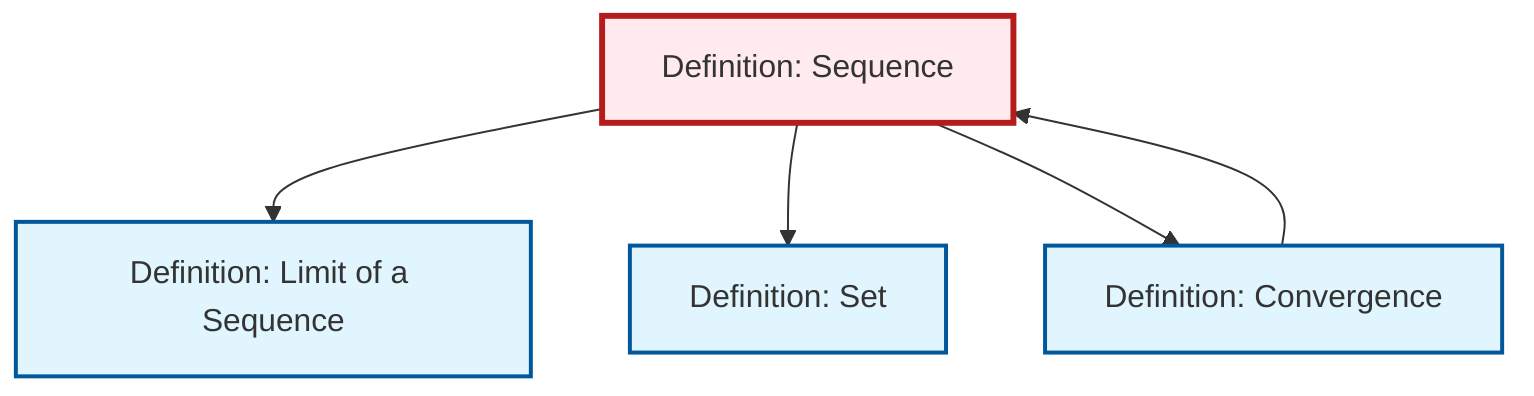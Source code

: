 graph TD
    classDef definition fill:#e1f5fe,stroke:#01579b,stroke-width:2px
    classDef theorem fill:#f3e5f5,stroke:#4a148c,stroke-width:2px
    classDef axiom fill:#fff3e0,stroke:#e65100,stroke-width:2px
    classDef example fill:#e8f5e9,stroke:#1b5e20,stroke-width:2px
    classDef current fill:#ffebee,stroke:#b71c1c,stroke-width:3px
    def-limit["Definition: Limit of a Sequence"]:::definition
    def-sequence["Definition: Sequence"]:::definition
    def-convergence["Definition: Convergence"]:::definition
    def-set["Definition: Set"]:::definition
    def-sequence --> def-limit
    def-convergence --> def-sequence
    def-sequence --> def-set
    def-sequence --> def-convergence
    class def-sequence current